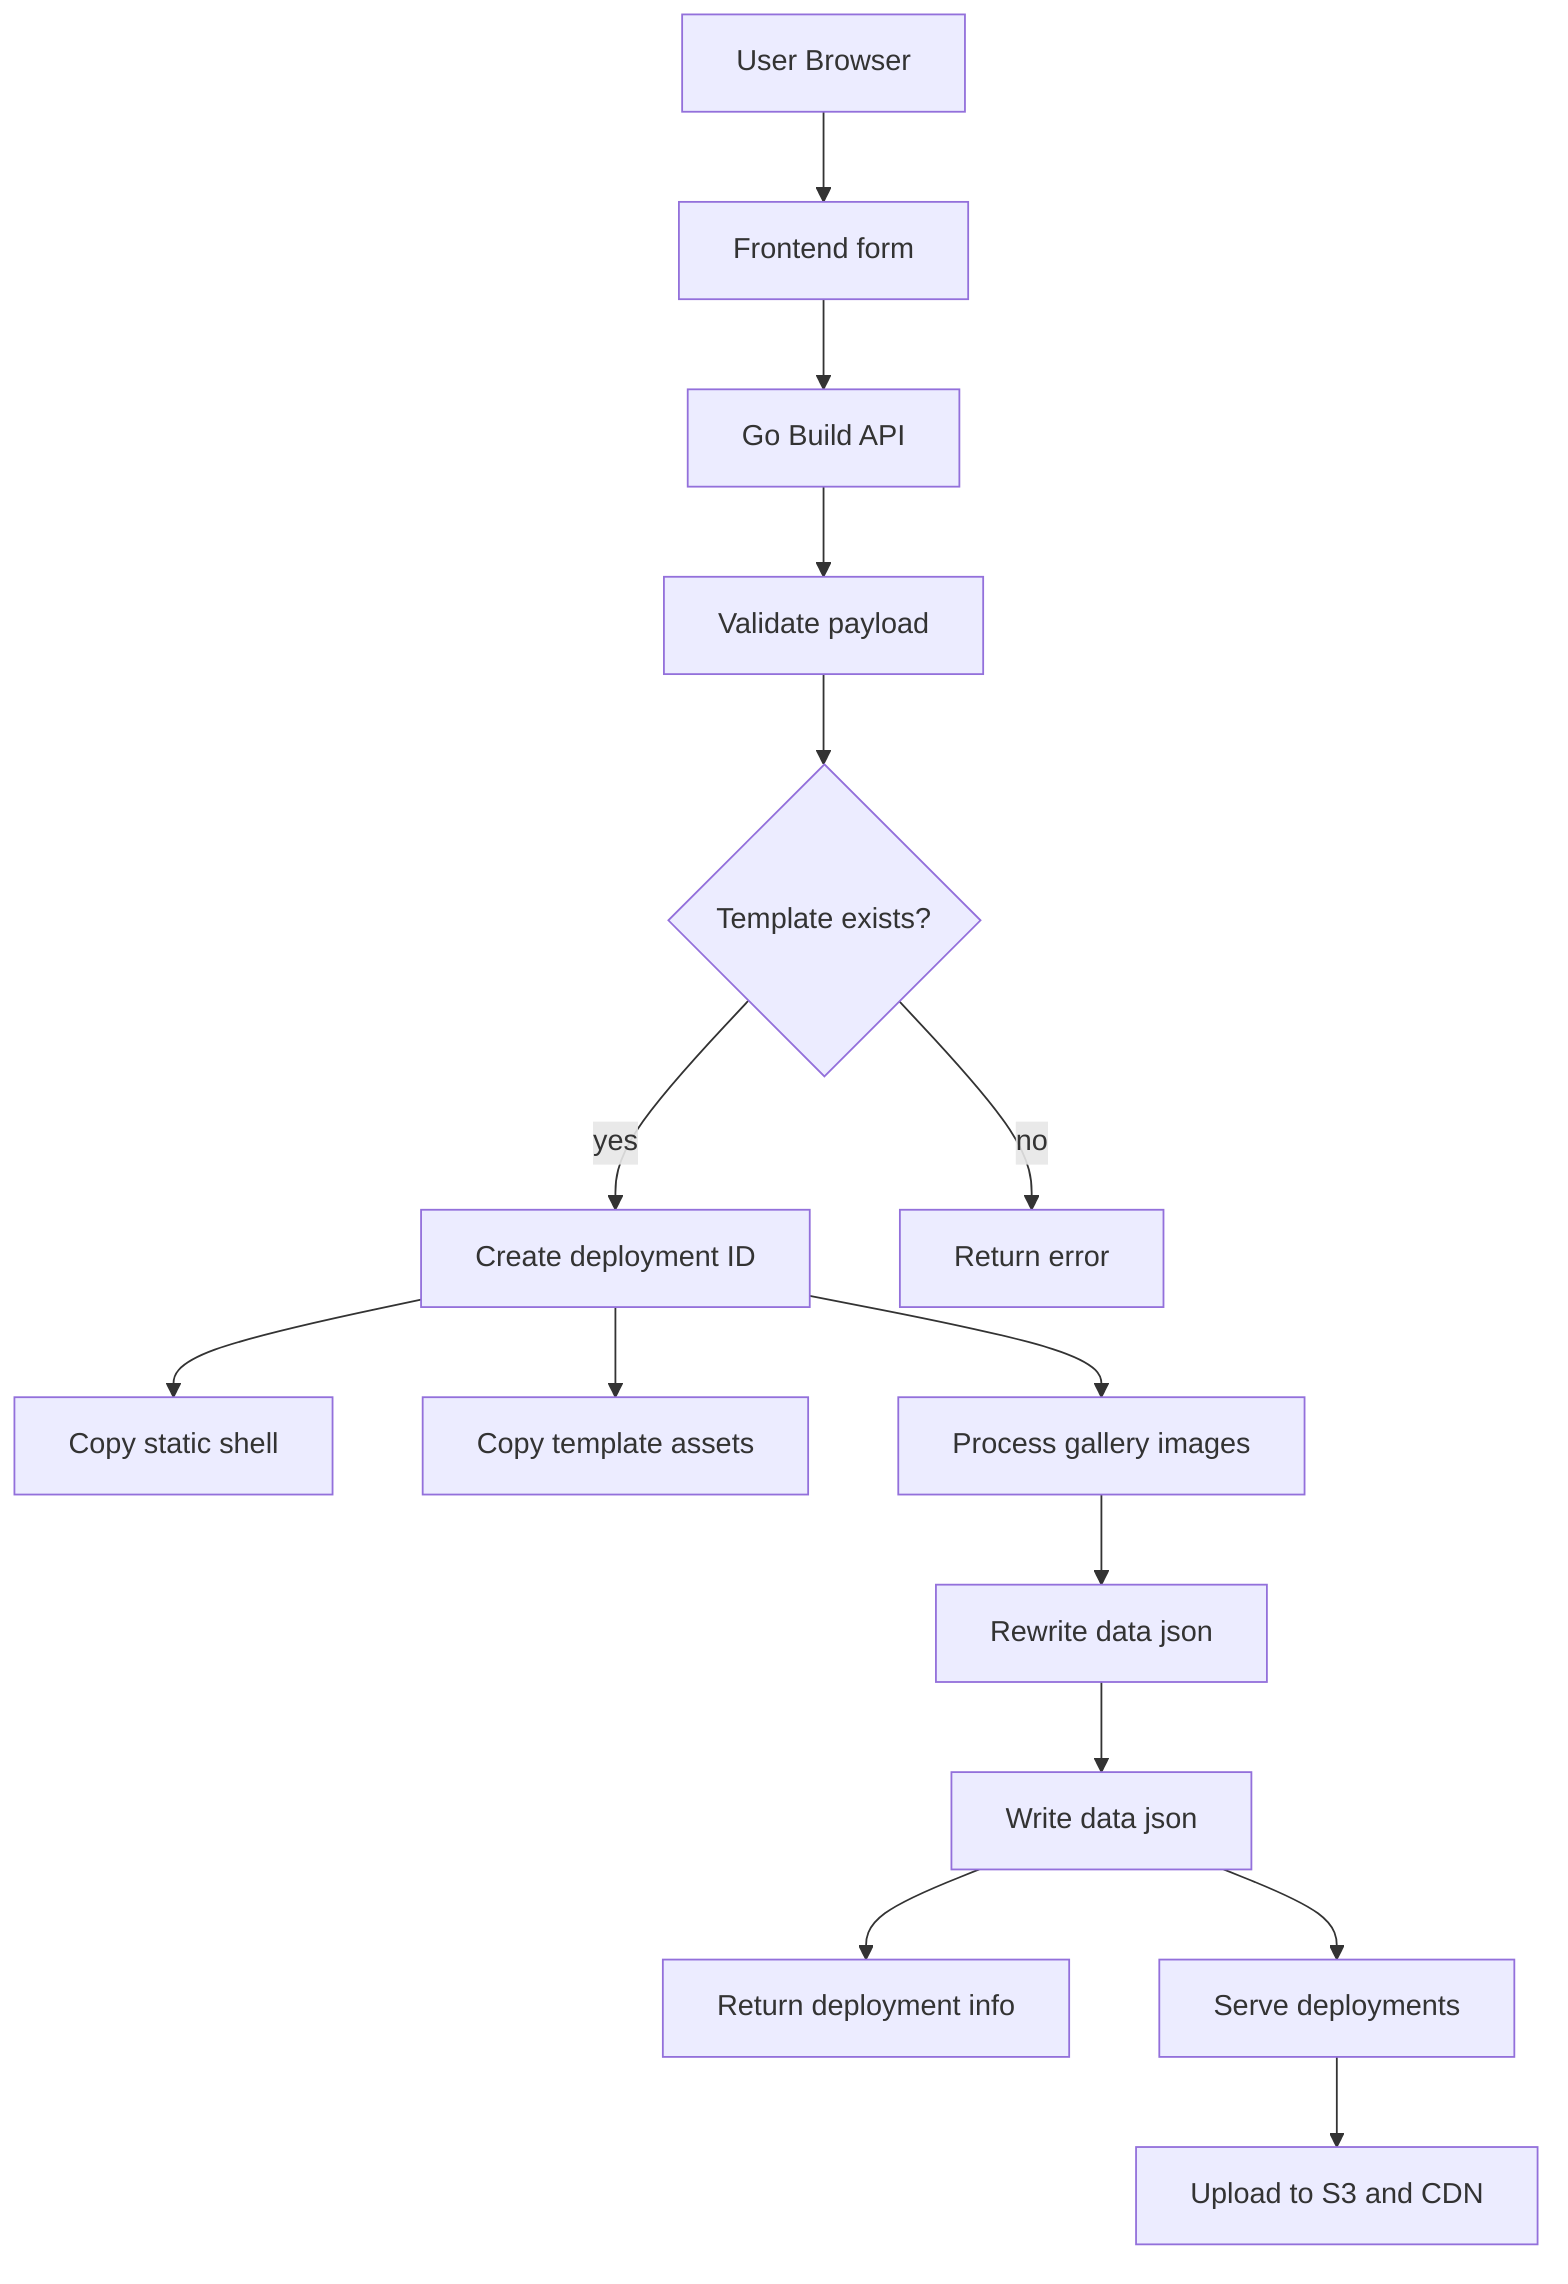 flowchart TD
  U[User Browser]
  F[Frontend form]
  S[Go Build API]
  V[Validate payload]
  D{Template exists?}
  C[Create deployment ID]
  CS[Copy static shell]
  CA[Copy template assets]
  PG[Process gallery images]
  RW[Rewrite data json]
  WD[Write data json]
  R[Return deployment info]
  SV[Serve deployments]
  OPT[Upload to S3 and CDN]
  ERR[Return error]

  U --> F
  F --> S
  S --> V
  V --> D
  D -- yes --> C
  D -- no --> ERR
  C --> CS
  C --> CA
  C --> PG
  PG --> RW
  RW --> WD
  WD --> R
  WD --> SV
  SV --> OPT
